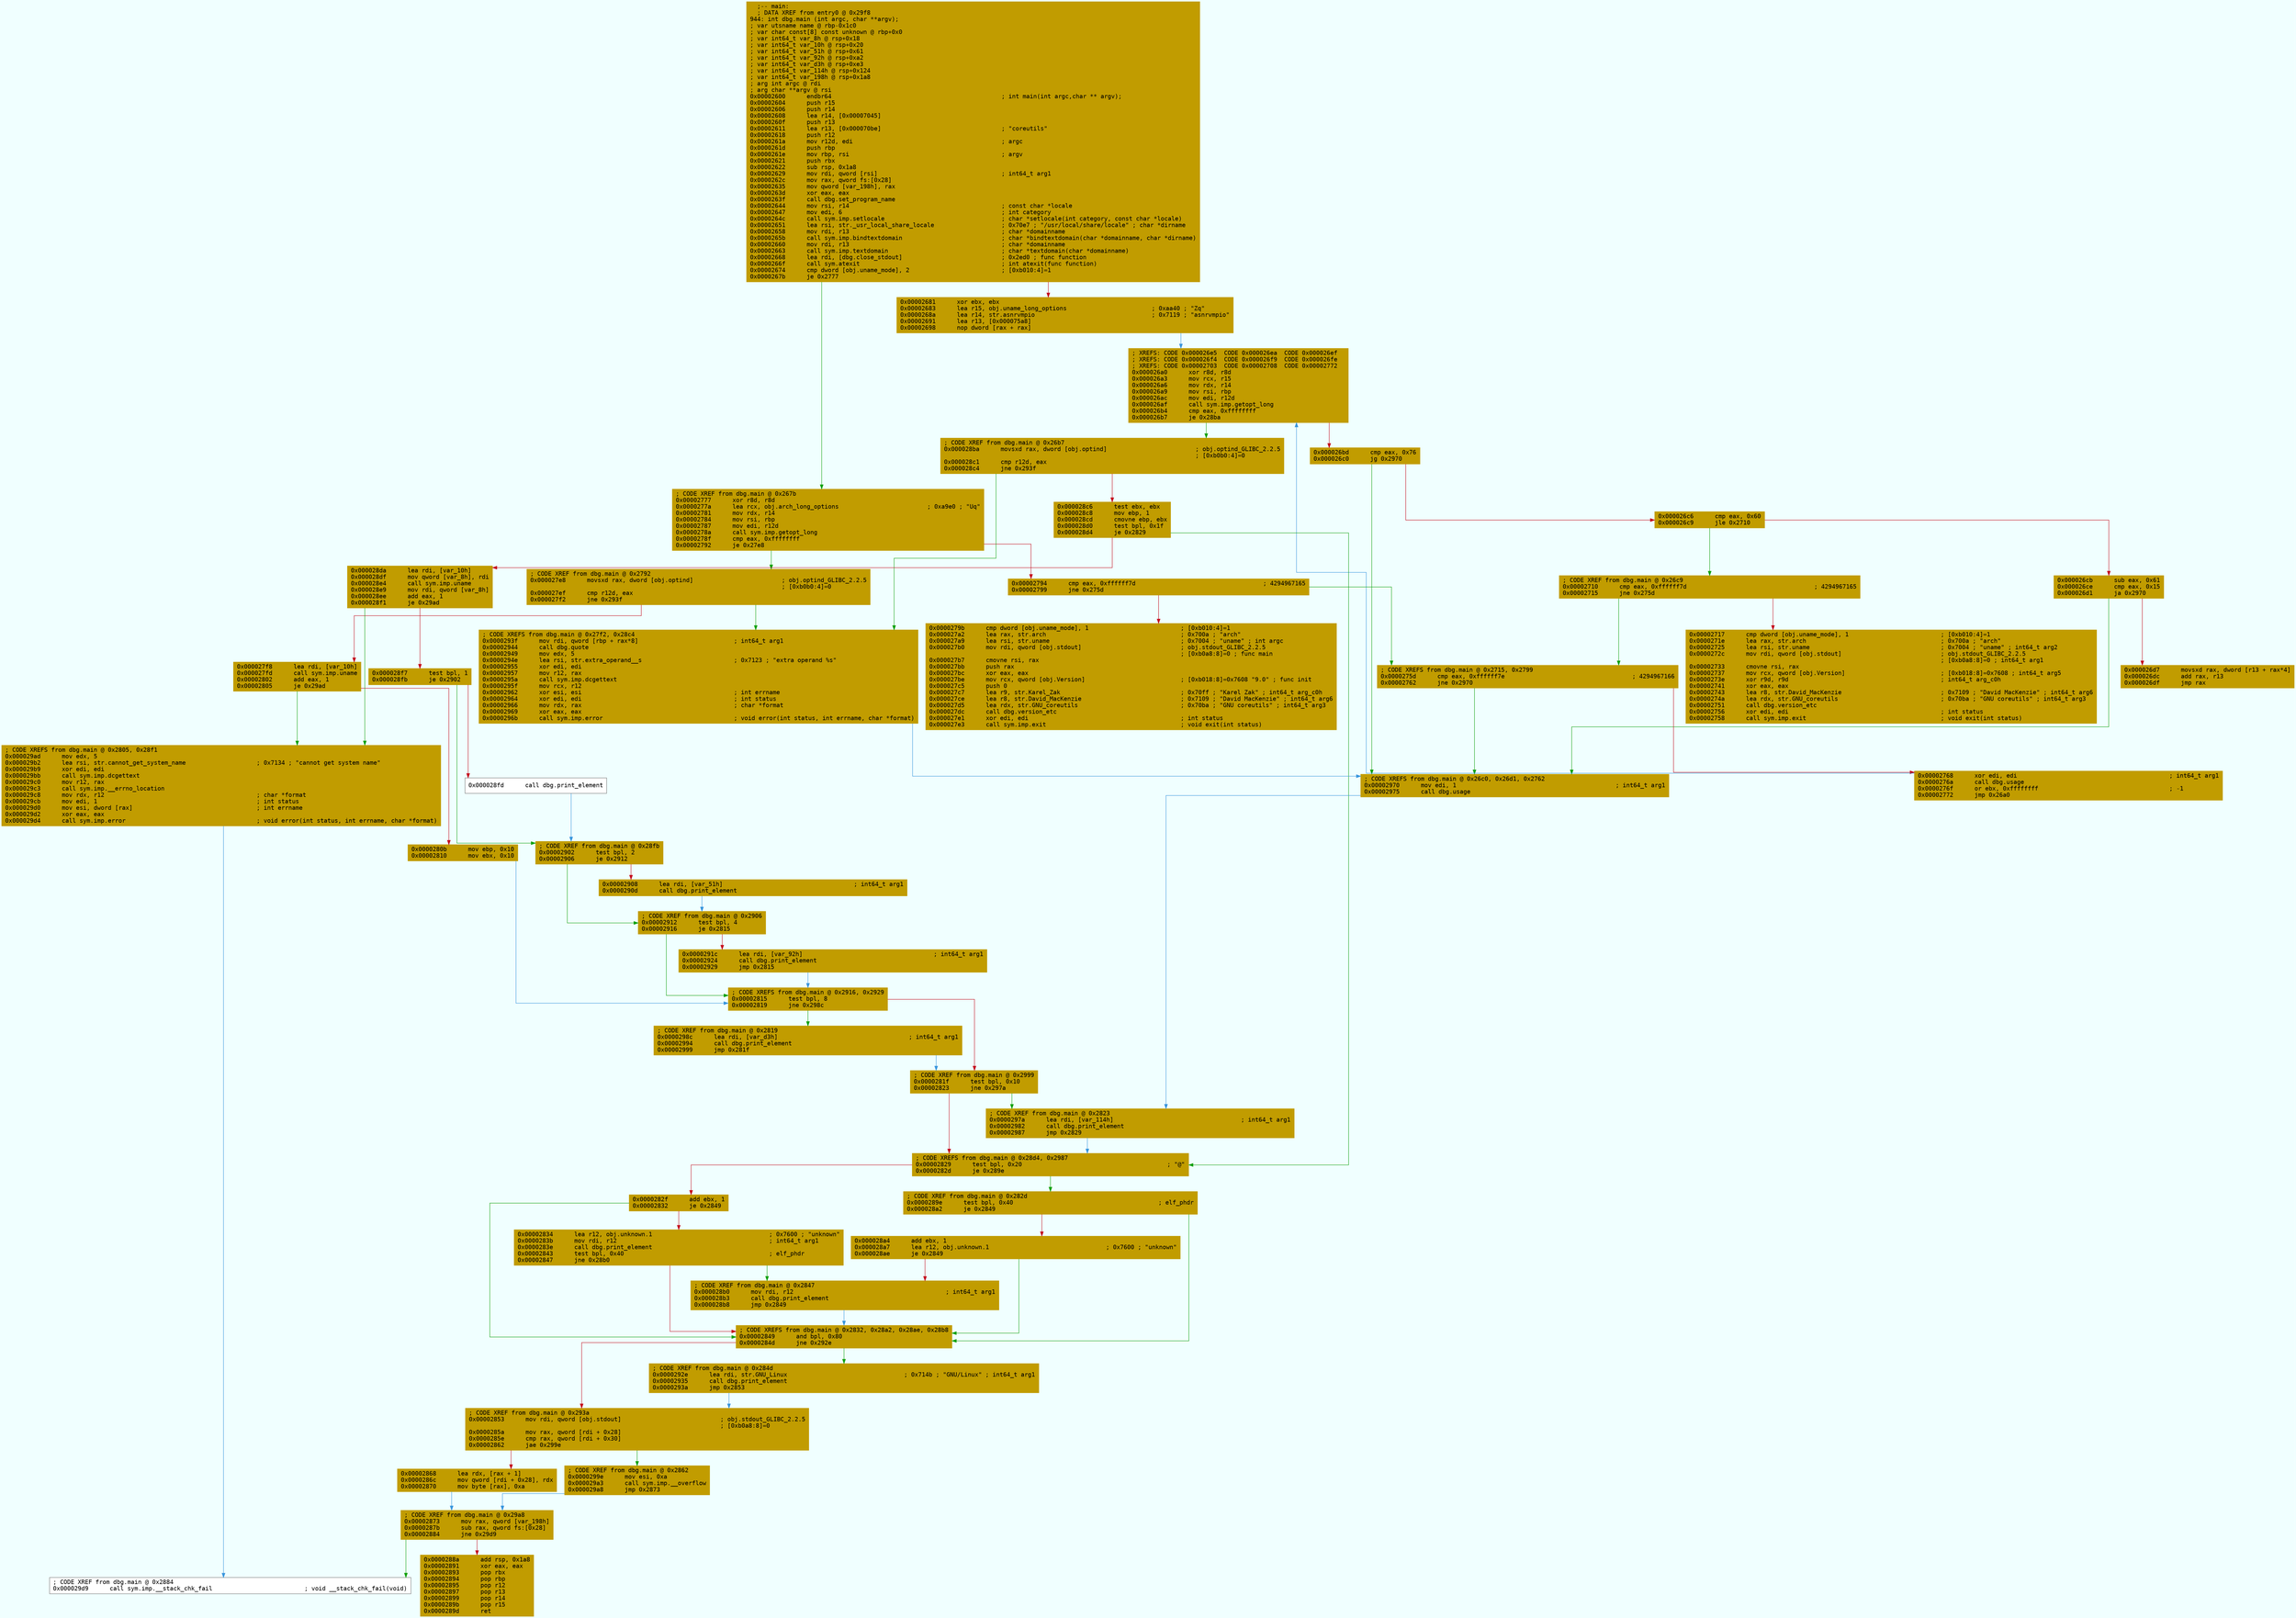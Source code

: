 digraph code {
	graph [bgcolor=azure fontsize=8 fontname="Courier" splines="ortho"];
	node [fillcolor=gray style=filled shape=box];
	edge [arrowhead="normal"];
	"0x00002600" [URL="dbg.main/0x00002600", fillcolor="#c19c00",color="#c19c00", fontname="Courier",label="  ;-- main:\l  ; DATA XREF from entry0 @ 0x29f8\l944: int dbg.main (int argc, char **argv);\l; var utsname name @ rbp-0x1c0\l; var char const[8] const unknown @ rbp+0x0\l; var int64_t var_8h @ rsp+0x18\l; var int64_t var_10h @ rsp+0x20\l; var int64_t var_51h @ rsp+0x61\l; var int64_t var_92h @ rsp+0xa2\l; var int64_t var_d3h @ rsp+0xe3\l; var int64_t var_114h @ rsp+0x124\l; var int64_t var_198h @ rsp+0x1a8\l; arg int argc @ rdi\l; arg char **argv @ rsi\l0x00002600      endbr64                                                ; int main(int argc,char ** argv);\l0x00002604      push r15\l0x00002606      push r14\l0x00002608      lea r14, [0x00007045]\l0x0000260f      push r13\l0x00002611      lea r13, [0x000070be]                                  ; \"coreutils\"\l0x00002618      push r12\l0x0000261a      mov r12d, edi                                          ; argc\l0x0000261d      push rbp\l0x0000261e      mov rbp, rsi                                           ; argv\l0x00002621      push rbx\l0x00002622      sub rsp, 0x1a8\l0x00002629      mov rdi, qword [rsi]                                   ; int64_t arg1\l0x0000262c      mov rax, qword fs:[0x28]\l0x00002635      mov qword [var_198h], rax\l0x0000263d      xor eax, eax\l0x0000263f      call dbg.set_program_name\l0x00002644      mov rsi, r14                                           ; const char *locale\l0x00002647      mov edi, 6                                             ; int category\l0x0000264c      call sym.imp.setlocale                                 ; char *setlocale(int category, const char *locale)\l0x00002651      lea rsi, str._usr_local_share_locale                   ; 0x70e7 ; \"/usr/local/share/locale\" ; char *dirname\l0x00002658      mov rdi, r13                                           ; char *domainname\l0x0000265b      call sym.imp.bindtextdomain                            ; char *bindtextdomain(char *domainname, char *dirname)\l0x00002660      mov rdi, r13                                           ; char *domainname\l0x00002663      call sym.imp.textdomain                                ; char *textdomain(char *domainname)\l0x00002668      lea rdi, [dbg.close_stdout]                            ; 0x2ed0 ; func function\l0x0000266f      call sym.atexit                                        ; int atexit(func function)\l0x00002674      cmp dword [obj.uname_mode], 2                          ; [0xb010:4]=1\l0x0000267b      je 0x2777\l"]
	"0x00002681" [URL="dbg.main/0x00002681", fillcolor="#c19c00",color="#c19c00", fontname="Courier",label="0x00002681      xor ebx, ebx\l0x00002683      lea r15, obj.uname_long_options                        ; 0xaa40 ; \"Zq\"\l0x0000268a      lea r14, str.asnrvmpio                                 ; 0x7119 ; \"asnrvmpio\"\l0x00002691      lea r13, [0x000075a8]\l0x00002698      nop dword [rax + rax]\l"]
	"0x000026a0" [URL="dbg.main/0x000026a0", fillcolor="#c19c00",color="#c19c00", fontname="Courier",label="; XREFS: CODE 0x000026e5  CODE 0x000026ea  CODE 0x000026ef  \l; XREFS: CODE 0x000026f4  CODE 0x000026f9  CODE 0x000026fe  \l; XREFS: CODE 0x00002703  CODE 0x00002708  CODE 0x00002772  \l0x000026a0      xor r8d, r8d\l0x000026a3      mov rcx, r15\l0x000026a6      mov rdx, r14\l0x000026a9      mov rsi, rbp\l0x000026ac      mov edi, r12d\l0x000026af      call sym.imp.getopt_long\l0x000026b4      cmp eax, 0xffffffff\l0x000026b7      je 0x28ba\l"]
	"0x000026bd" [URL="dbg.main/0x000026bd", fillcolor="#c19c00",color="#c19c00", fontname="Courier",label="0x000026bd      cmp eax, 0x76\l0x000026c0      jg 0x2970\l"]
	"0x000026c6" [URL="dbg.main/0x000026c6", fillcolor="#c19c00",color="#c19c00", fontname="Courier",label="0x000026c6      cmp eax, 0x60\l0x000026c9      jle 0x2710\l"]
	"0x000026cb" [URL="dbg.main/0x000026cb", fillcolor="#c19c00",color="#c19c00", fontname="Courier",label="0x000026cb      sub eax, 0x61\l0x000026ce      cmp eax, 0x15\l0x000026d1      ja 0x2970\l"]
	"0x000026d7" [URL="dbg.main/0x000026d7", fillcolor="#c19c00",color="#c19c00", fontname="Courier",label="0x000026d7      movsxd rax, dword [r13 + rax*4]\l0x000026dc      add rax, r13\l0x000026df      jmp rax\l"]
	"0x00002710" [URL="dbg.main/0x00002710", fillcolor="#c19c00",color="#c19c00", fontname="Courier",label="; CODE XREF from dbg.main @ 0x26c9\l0x00002710      cmp eax, 0xffffff7d                                    ; 4294967165\l0x00002715      jne 0x275d\l"]
	"0x00002717" [URL="dbg.main/0x00002717", fillcolor="#c19c00",color="#c19c00", fontname="Courier",label="0x00002717      cmp dword [obj.uname_mode], 1                          ; [0xb010:4]=1\l0x0000271e      lea rax, str.arch                                      ; 0x700a ; \"arch\"\l0x00002725      lea rsi, str.uname                                     ; 0x7004 ; \"uname\" ; int64_t arg2\l0x0000272c      mov rdi, qword [obj.stdout]                            ; obj.stdout_GLIBC_2.2.5\l                                                                       ; [0xb0a8:8]=0 ; int64_t arg1\l0x00002733      cmovne rsi, rax\l0x00002737      mov rcx, qword [obj.Version]                           ; [0xb018:8]=0x7608 ; int64_t arg5\l0x0000273e      xor r9d, r9d                                           ; int64_t arg_c0h\l0x00002741      xor eax, eax\l0x00002743      lea r8, str.David_MacKenzie                            ; 0x7109 ; \"David MacKenzie\" ; int64_t arg6\l0x0000274a      lea rdx, str.GNU_coreutils                             ; 0x70ba ; \"GNU coreutils\" ; int64_t arg3\l0x00002751      call dbg.version_etc\l0x00002756      xor edi, edi                                           ; int status\l0x00002758      call sym.imp.exit                                      ; void exit(int status)\l"]
	"0x0000275d" [URL="dbg.main/0x0000275d", fillcolor="#c19c00",color="#c19c00", fontname="Courier",label="; CODE XREFS from dbg.main @ 0x2715, 0x2799\l0x0000275d      cmp eax, 0xffffff7e                                    ; 4294967166\l0x00002762      jne 0x2970\l"]
	"0x00002768" [URL="dbg.main/0x00002768", fillcolor="#c19c00",color="#c19c00", fontname="Courier",label="0x00002768      xor edi, edi                                           ; int64_t arg1\l0x0000276a      call dbg.usage\l0x0000276f      or ebx, 0xffffffff                                     ; -1\l0x00002772      jmp 0x26a0\l"]
	"0x00002777" [URL="dbg.main/0x00002777", fillcolor="#c19c00",color="#c19c00", fontname="Courier",label="; CODE XREF from dbg.main @ 0x267b\l0x00002777      xor r8d, r8d\l0x0000277a      lea rcx, obj.arch_long_options                         ; 0xa9e0 ; \"Uq\"\l0x00002781      mov rdx, r14\l0x00002784      mov rsi, rbp\l0x00002787      mov edi, r12d\l0x0000278a      call sym.imp.getopt_long\l0x0000278f      cmp eax, 0xffffffff\l0x00002792      je 0x27e8\l"]
	"0x00002794" [URL="dbg.main/0x00002794", fillcolor="#c19c00",color="#c19c00", fontname="Courier",label="0x00002794      cmp eax, 0xffffff7d                                    ; 4294967165\l0x00002799      jne 0x275d\l"]
	"0x0000279b" [URL="dbg.main/0x0000279b", fillcolor="#c19c00",color="#c19c00", fontname="Courier",label="0x0000279b      cmp dword [obj.uname_mode], 1                          ; [0xb010:4]=1\l0x000027a2      lea rax, str.arch                                      ; 0x700a ; \"arch\"\l0x000027a9      lea rsi, str.uname                                     ; 0x7004 ; \"uname\" ; int argc\l0x000027b0      mov rdi, qword [obj.stdout]                            ; obj.stdout_GLIBC_2.2.5\l                                                                       ; [0xb0a8:8]=0 ; func main\l0x000027b7      cmovne rsi, rax\l0x000027bb      push rax\l0x000027bc      xor eax, eax\l0x000027be      mov rcx, qword [obj.Version]                           ; [0xb018:8]=0x7608 \"9.0\" ; func init\l0x000027c5      push 0\l0x000027c7      lea r9, str.Karel_Zak                                  ; 0x70ff ; \"Karel Zak\" ; int64_t arg_c0h\l0x000027ce      lea r8, str.David_MacKenzie                            ; 0x7109 ; \"David MacKenzie\" ; int64_t arg6\l0x000027d5      lea rdx, str.GNU_coreutils                             ; 0x70ba ; \"GNU coreutils\" ; int64_t arg3\l0x000027dc      call dbg.version_etc\l0x000027e1      xor edi, edi                                           ; int status\l0x000027e3      call sym.imp.exit                                      ; void exit(int status)\l"]
	"0x000027e8" [URL="dbg.main/0x000027e8", fillcolor="#c19c00",color="#c19c00", fontname="Courier",label="; CODE XREF from dbg.main @ 0x2792\l0x000027e8      movsxd rax, dword [obj.optind]                         ; obj.optind_GLIBC_2.2.5\l                                                                       ; [0xb0b0:4]=0\l0x000027ef      cmp r12d, eax\l0x000027f2      jne 0x293f\l"]
	"0x000027f8" [URL="dbg.main/0x000027f8", fillcolor="#c19c00",color="#c19c00", fontname="Courier",label="0x000027f8      lea rdi, [var_10h]\l0x000027fd      call sym.imp.uname\l0x00002802      add eax, 1\l0x00002805      je 0x29ad\l"]
	"0x0000280b" [URL="dbg.main/0x0000280b", fillcolor="#c19c00",color="#c19c00", fontname="Courier",label="0x0000280b      mov ebp, 0x10\l0x00002810      mov ebx, 0x10\l"]
	"0x00002815" [URL="dbg.main/0x00002815", fillcolor="#c19c00",color="#c19c00", fontname="Courier",label="; CODE XREFS from dbg.main @ 0x2916, 0x2929\l0x00002815      test bpl, 8\l0x00002819      jne 0x298c\l"]
	"0x0000281f" [URL="dbg.main/0x0000281f", fillcolor="#c19c00",color="#c19c00", fontname="Courier",label="; CODE XREF from dbg.main @ 0x2999\l0x0000281f      test bpl, 0x10\l0x00002823      jne 0x297a\l"]
	"0x00002829" [URL="dbg.main/0x00002829", fillcolor="#c19c00",color="#c19c00", fontname="Courier",label="; CODE XREFS from dbg.main @ 0x28d4, 0x2987\l0x00002829      test bpl, 0x20                                         ; \"@\"\l0x0000282d      je 0x289e\l"]
	"0x0000282f" [URL="dbg.main/0x0000282f", fillcolor="#c19c00",color="#c19c00", fontname="Courier",label="0x0000282f      add ebx, 1\l0x00002832      je 0x2849\l"]
	"0x00002834" [URL="dbg.main/0x00002834", fillcolor="#c19c00",color="#c19c00", fontname="Courier",label="0x00002834      lea r12, obj.unknown.1                                 ; 0x7600 ; \"unknown\"\l0x0000283b      mov rdi, r12                                           ; int64_t arg1\l0x0000283e      call dbg.print_element\l0x00002843      test bpl, 0x40                                         ; elf_phdr\l0x00002847      jne 0x28b0\l"]
	"0x00002849" [URL="dbg.main/0x00002849", fillcolor="#c19c00",color="#c19c00", fontname="Courier",label="; CODE XREFS from dbg.main @ 0x2832, 0x28a2, 0x28ae, 0x28b8\l0x00002849      and bpl, 0x80\l0x0000284d      jne 0x292e\l"]
	"0x00002853" [URL="dbg.main/0x00002853", fillcolor="#c19c00",color="#c19c00", fontname="Courier",label="; CODE XREF from dbg.main @ 0x293a\l0x00002853      mov rdi, qword [obj.stdout]                            ; obj.stdout_GLIBC_2.2.5\l                                                                       ; [0xb0a8:8]=0\l0x0000285a      mov rax, qword [rdi + 0x28]\l0x0000285e      cmp rax, qword [rdi + 0x30]\l0x00002862      jae 0x299e\l"]
	"0x00002868" [URL="dbg.main/0x00002868", fillcolor="#c19c00",color="#c19c00", fontname="Courier",label="0x00002868      lea rdx, [rax + 1]\l0x0000286c      mov qword [rdi + 0x28], rdx\l0x00002870      mov byte [rax], 0xa\l"]
	"0x00002873" [URL="dbg.main/0x00002873", fillcolor="#c19c00",color="#c19c00", fontname="Courier",label="; CODE XREF from dbg.main @ 0x29a8\l0x00002873      mov rax, qword [var_198h]\l0x0000287b      sub rax, qword fs:[0x28]\l0x00002884      jne 0x29d9\l"]
	"0x0000288a" [URL="dbg.main/0x0000288a", fillcolor="#c19c00",color="#c19c00", fontname="Courier",label="0x0000288a      add rsp, 0x1a8\l0x00002891      xor eax, eax\l0x00002893      pop rbx\l0x00002894      pop rbp\l0x00002895      pop r12\l0x00002897      pop r13\l0x00002899      pop r14\l0x0000289b      pop r15\l0x0000289d      ret\l"]
	"0x0000289e" [URL="dbg.main/0x0000289e", fillcolor="#c19c00",color="#c19c00", fontname="Courier",label="; CODE XREF from dbg.main @ 0x282d\l0x0000289e      test bpl, 0x40                                         ; elf_phdr\l0x000028a2      je 0x2849\l"]
	"0x000028a4" [URL="dbg.main/0x000028a4", fillcolor="#c19c00",color="#c19c00", fontname="Courier",label="0x000028a4      add ebx, 1\l0x000028a7      lea r12, obj.unknown.1                                 ; 0x7600 ; \"unknown\"\l0x000028ae      je 0x2849\l"]
	"0x000028b0" [URL="dbg.main/0x000028b0", fillcolor="#c19c00",color="#c19c00", fontname="Courier",label="; CODE XREF from dbg.main @ 0x2847\l0x000028b0      mov rdi, r12                                           ; int64_t arg1\l0x000028b3      call dbg.print_element\l0x000028b8      jmp 0x2849\l"]
	"0x000028ba" [URL="dbg.main/0x000028ba", fillcolor="#c19c00",color="#c19c00", fontname="Courier",label="; CODE XREF from dbg.main @ 0x26b7\l0x000028ba      movsxd rax, dword [obj.optind]                         ; obj.optind_GLIBC_2.2.5\l                                                                       ; [0xb0b0:4]=0\l0x000028c1      cmp r12d, eax\l0x000028c4      jne 0x293f\l"]
	"0x000028c6" [URL="dbg.main/0x000028c6", fillcolor="#c19c00",color="#c19c00", fontname="Courier",label="0x000028c6      test ebx, ebx\l0x000028c8      mov ebp, 1\l0x000028cd      cmovne ebp, ebx\l0x000028d0      test bpl, 0x1f\l0x000028d4      je 0x2829\l"]
	"0x000028da" [URL="dbg.main/0x000028da", fillcolor="#c19c00",color="#c19c00", fontname="Courier",label="0x000028da      lea rdi, [var_10h]\l0x000028df      mov qword [var_8h], rdi\l0x000028e4      call sym.imp.uname\l0x000028e9      mov rdi, qword [var_8h]\l0x000028ee      add eax, 1\l0x000028f1      je 0x29ad\l"]
	"0x000028f7" [URL="dbg.main/0x000028f7", fillcolor="#c19c00",color="#c19c00", fontname="Courier",label="0x000028f7      test bpl, 1\l0x000028fb      je 0x2902\l"]
	"0x000028fd" [URL="dbg.main/0x000028fd", fillcolor="white",color="#767676", fontname="Courier",label="0x000028fd      call dbg.print_element\l"]
	"0x00002902" [URL="dbg.main/0x00002902", fillcolor="#c19c00",color="#c19c00", fontname="Courier",label="; CODE XREF from dbg.main @ 0x28fb\l0x00002902      test bpl, 2\l0x00002906      je 0x2912\l"]
	"0x00002908" [URL="dbg.main/0x00002908", fillcolor="#c19c00",color="#c19c00", fontname="Courier",label="0x00002908      lea rdi, [var_51h]                                     ; int64_t arg1\l0x0000290d      call dbg.print_element\l"]
	"0x00002912" [URL="dbg.main/0x00002912", fillcolor="#c19c00",color="#c19c00", fontname="Courier",label="; CODE XREF from dbg.main @ 0x2906\l0x00002912      test bpl, 4\l0x00002916      je 0x2815\l"]
	"0x0000291c" [URL="dbg.main/0x0000291c", fillcolor="#c19c00",color="#c19c00", fontname="Courier",label="0x0000291c      lea rdi, [var_92h]                                     ; int64_t arg1\l0x00002924      call dbg.print_element\l0x00002929      jmp 0x2815\l"]
	"0x0000292e" [URL="dbg.main/0x0000292e", fillcolor="#c19c00",color="#c19c00", fontname="Courier",label="; CODE XREF from dbg.main @ 0x284d\l0x0000292e      lea rdi, str.GNU_Linux                                 ; 0x714b ; \"GNU/Linux\" ; int64_t arg1\l0x00002935      call dbg.print_element\l0x0000293a      jmp 0x2853\l"]
	"0x0000293f" [URL="dbg.main/0x0000293f", fillcolor="#c19c00",color="#c19c00", fontname="Courier",label="; CODE XREFS from dbg.main @ 0x27f2, 0x28c4\l0x0000293f      mov rdi, qword [rbp + rax*8]                           ; int64_t arg1\l0x00002944      call dbg.quote\l0x00002949      mov edx, 5\l0x0000294e      lea rsi, str.extra_operand__s                          ; 0x7123 ; \"extra operand %s\"\l0x00002955      xor edi, edi\l0x00002957      mov r12, rax\l0x0000295a      call sym.imp.dcgettext\l0x0000295f      mov rcx, r12\l0x00002962      xor esi, esi                                           ; int errname\l0x00002964      xor edi, edi                                           ; int status\l0x00002966      mov rdx, rax                                           ; char *format\l0x00002969      xor eax, eax\l0x0000296b      call sym.imp.error                                     ; void error(int status, int errname, char *format)\l"]
	"0x00002970" [URL="dbg.main/0x00002970", fillcolor="#c19c00",color="#c19c00", fontname="Courier",label="; CODE XREFS from dbg.main @ 0x26c0, 0x26d1, 0x2762\l0x00002970      mov edi, 1                                             ; int64_t arg1\l0x00002975      call dbg.usage\l"]
	"0x0000297a" [URL="dbg.main/0x0000297a", fillcolor="#c19c00",color="#c19c00", fontname="Courier",label="; CODE XREF from dbg.main @ 0x2823\l0x0000297a      lea rdi, [var_114h]                                    ; int64_t arg1\l0x00002982      call dbg.print_element\l0x00002987      jmp 0x2829\l"]
	"0x0000298c" [URL="dbg.main/0x0000298c", fillcolor="#c19c00",color="#c19c00", fontname="Courier",label="; CODE XREF from dbg.main @ 0x2819\l0x0000298c      lea rdi, [var_d3h]                                     ; int64_t arg1\l0x00002994      call dbg.print_element\l0x00002999      jmp 0x281f\l"]
	"0x0000299e" [URL="dbg.main/0x0000299e", fillcolor="#c19c00",color="#c19c00", fontname="Courier",label="; CODE XREF from dbg.main @ 0x2862\l0x0000299e      mov esi, 0xa\l0x000029a3      call sym.imp.__overflow\l0x000029a8      jmp 0x2873\l"]
	"0x000029ad" [URL="dbg.main/0x000029ad", fillcolor="#c19c00",color="#c19c00", fontname="Courier",label="; CODE XREFS from dbg.main @ 0x2805, 0x28f1\l0x000029ad      mov edx, 5\l0x000029b2      lea rsi, str.cannot_get_system_name                    ; 0x7134 ; \"cannot get system name\"\l0x000029b9      xor edi, edi\l0x000029bb      call sym.imp.dcgettext\l0x000029c0      mov r12, rax\l0x000029c3      call sym.imp.__errno_location\l0x000029c8      mov rdx, r12                                           ; char *format\l0x000029cb      mov edi, 1                                             ; int status\l0x000029d0      mov esi, dword [rax]                                   ; int errname\l0x000029d2      xor eax, eax\l0x000029d4      call sym.imp.error                                     ; void error(int status, int errname, char *format)\l"]
	"0x000029d9" [URL="dbg.main/0x000029d9", fillcolor="white",color="#767676", fontname="Courier",label="; CODE XREF from dbg.main @ 0x2884\l0x000029d9      call sym.imp.__stack_chk_fail                          ; void __stack_chk_fail(void)\l"]
        "0x00002600" -> "0x00002777" [color="#13a10e"];
        "0x00002600" -> "0x00002681" [color="#c50f1f"];
        "0x00002681" -> "0x000026a0" [color="#3a96dd"];
        "0x000026a0" -> "0x000028ba" [color="#13a10e"];
        "0x000026a0" -> "0x000026bd" [color="#c50f1f"];
        "0x000026bd" -> "0x00002970" [color="#13a10e"];
        "0x000026bd" -> "0x000026c6" [color="#c50f1f"];
        "0x000026c6" -> "0x00002710" [color="#13a10e"];
        "0x000026c6" -> "0x000026cb" [color="#c50f1f"];
        "0x000026cb" -> "0x00002970" [color="#13a10e"];
        "0x000026cb" -> "0x000026d7" [color="#c50f1f"];
        "0x00002710" -> "0x0000275d" [color="#13a10e"];
        "0x00002710" -> "0x00002717" [color="#c50f1f"];
        "0x0000275d" -> "0x00002970" [color="#13a10e"];
        "0x0000275d" -> "0x00002768" [color="#c50f1f"];
        "0x00002768" -> "0x000026a0" [color="#3a96dd"];
        "0x00002777" -> "0x000027e8" [color="#13a10e"];
        "0x00002777" -> "0x00002794" [color="#c50f1f"];
        "0x00002794" -> "0x0000275d" [color="#13a10e"];
        "0x00002794" -> "0x0000279b" [color="#c50f1f"];
        "0x000027e8" -> "0x0000293f" [color="#13a10e"];
        "0x000027e8" -> "0x000027f8" [color="#c50f1f"];
        "0x000027f8" -> "0x000029ad" [color="#13a10e"];
        "0x000027f8" -> "0x0000280b" [color="#c50f1f"];
        "0x0000280b" -> "0x00002815" [color="#3a96dd"];
        "0x00002815" -> "0x0000298c" [color="#13a10e"];
        "0x00002815" -> "0x0000281f" [color="#c50f1f"];
        "0x0000281f" -> "0x0000297a" [color="#13a10e"];
        "0x0000281f" -> "0x00002829" [color="#c50f1f"];
        "0x00002829" -> "0x0000289e" [color="#13a10e"];
        "0x00002829" -> "0x0000282f" [color="#c50f1f"];
        "0x0000282f" -> "0x00002849" [color="#13a10e"];
        "0x0000282f" -> "0x00002834" [color="#c50f1f"];
        "0x00002834" -> "0x000028b0" [color="#13a10e"];
        "0x00002834" -> "0x00002849" [color="#c50f1f"];
        "0x00002849" -> "0x0000292e" [color="#13a10e"];
        "0x00002849" -> "0x00002853" [color="#c50f1f"];
        "0x00002853" -> "0x0000299e" [color="#13a10e"];
        "0x00002853" -> "0x00002868" [color="#c50f1f"];
        "0x00002868" -> "0x00002873" [color="#3a96dd"];
        "0x00002873" -> "0x000029d9" [color="#13a10e"];
        "0x00002873" -> "0x0000288a" [color="#c50f1f"];
        "0x0000289e" -> "0x00002849" [color="#13a10e"];
        "0x0000289e" -> "0x000028a4" [color="#c50f1f"];
        "0x000028a4" -> "0x00002849" [color="#13a10e"];
        "0x000028a4" -> "0x000028b0" [color="#c50f1f"];
        "0x000028b0" -> "0x00002849" [color="#3a96dd"];
        "0x000028ba" -> "0x0000293f" [color="#13a10e"];
        "0x000028ba" -> "0x000028c6" [color="#c50f1f"];
        "0x000028c6" -> "0x00002829" [color="#13a10e"];
        "0x000028c6" -> "0x000028da" [color="#c50f1f"];
        "0x000028da" -> "0x000029ad" [color="#13a10e"];
        "0x000028da" -> "0x000028f7" [color="#c50f1f"];
        "0x000028f7" -> "0x00002902" [color="#13a10e"];
        "0x000028f7" -> "0x000028fd" [color="#c50f1f"];
        "0x000028fd" -> "0x00002902" [color="#3a96dd"];
        "0x00002902" -> "0x00002912" [color="#13a10e"];
        "0x00002902" -> "0x00002908" [color="#c50f1f"];
        "0x00002908" -> "0x00002912" [color="#3a96dd"];
        "0x00002912" -> "0x00002815" [color="#13a10e"];
        "0x00002912" -> "0x0000291c" [color="#c50f1f"];
        "0x0000291c" -> "0x00002815" [color="#3a96dd"];
        "0x0000292e" -> "0x00002853" [color="#3a96dd"];
        "0x0000293f" -> "0x00002970" [color="#3a96dd"];
        "0x00002970" -> "0x0000297a" [color="#3a96dd"];
        "0x0000297a" -> "0x00002829" [color="#3a96dd"];
        "0x0000298c" -> "0x0000281f" [color="#3a96dd"];
        "0x0000299e" -> "0x00002873" [color="#3a96dd"];
        "0x000029ad" -> "0x000029d9" [color="#3a96dd"];
}
